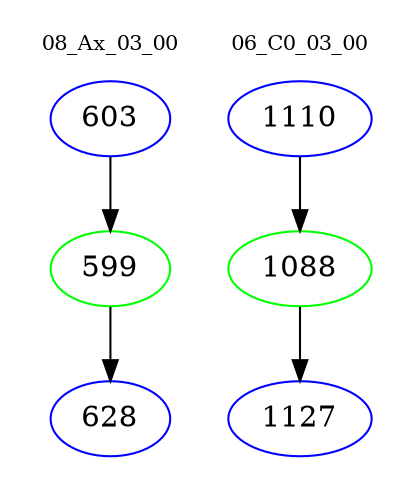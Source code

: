 digraph{
subgraph cluster_0 {
color = white
label = "08_Ax_03_00";
fontsize=10;
T0_603 [label="603", color="blue"]
T0_603 -> T0_599 [color="black"]
T0_599 [label="599", color="green"]
T0_599 -> T0_628 [color="black"]
T0_628 [label="628", color="blue"]
}
subgraph cluster_1 {
color = white
label = "06_C0_03_00";
fontsize=10;
T1_1110 [label="1110", color="blue"]
T1_1110 -> T1_1088 [color="black"]
T1_1088 [label="1088", color="green"]
T1_1088 -> T1_1127 [color="black"]
T1_1127 [label="1127", color="blue"]
}
}
